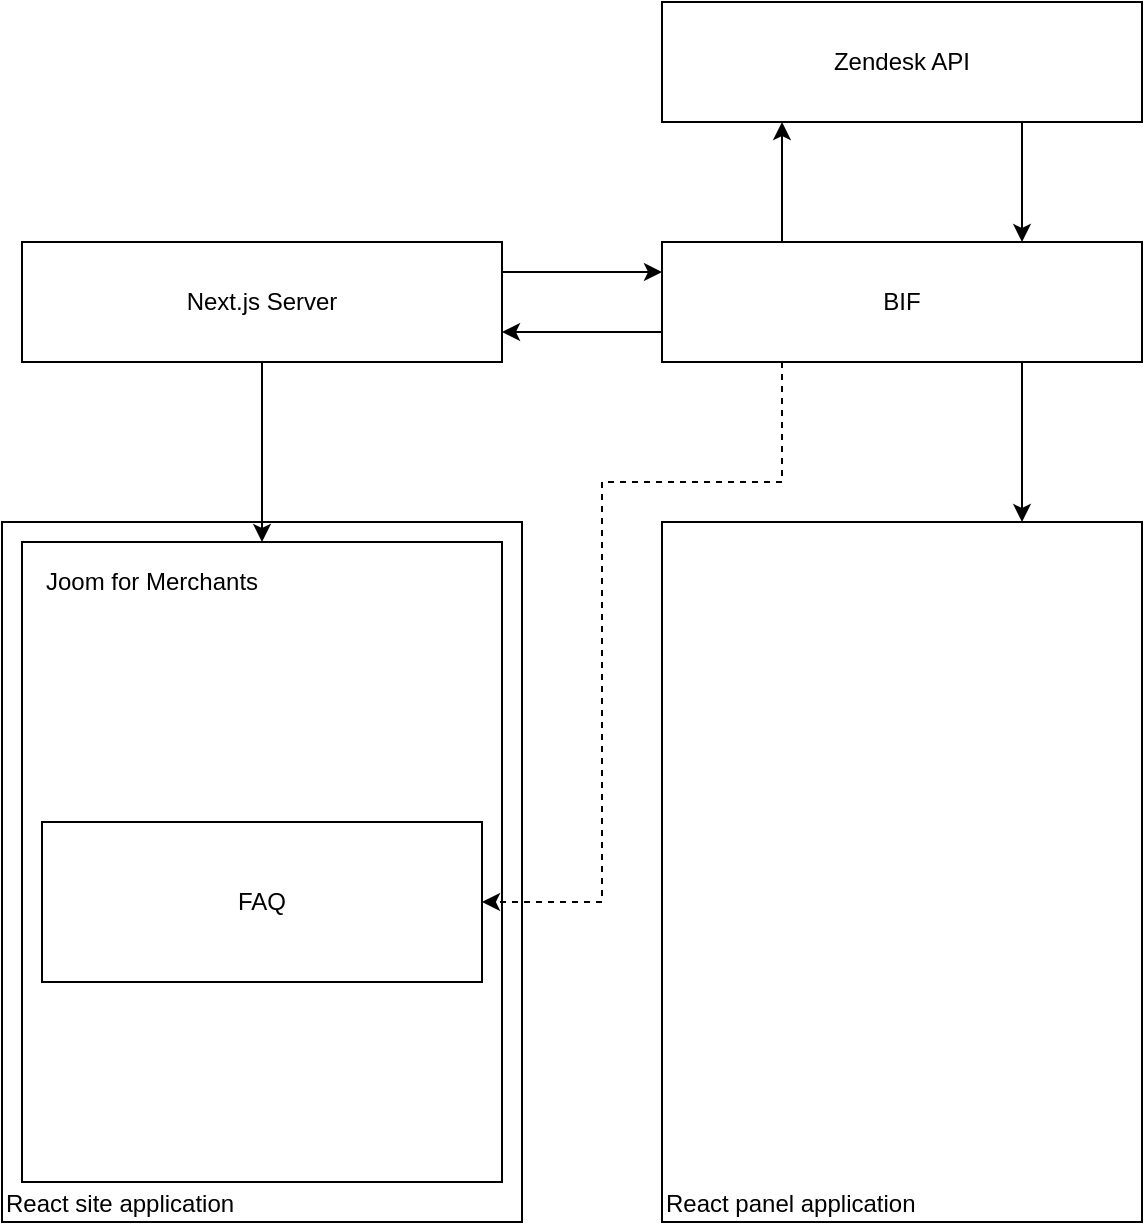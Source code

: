<mxfile version="14.7.9" type="github">
  <diagram id="DSSoJJGQB_0jT_FpW2hz" name="Page-1">
    <mxGraphModel dx="1426" dy="2058" grid="1" gridSize="10" guides="1" tooltips="1" connect="1" arrows="1" fold="1" page="1" pageScale="1" pageWidth="827" pageHeight="1169" math="0" shadow="0">
      <root>
        <mxCell id="0" />
        <mxCell id="1" parent="0" />
        <mxCell id="0bLyO6hEo1IjD0arP0Xv-15" value="React site application" style="rounded=0;whiteSpace=wrap;html=1;align=left;verticalAlign=bottom;" vertex="1" parent="1">
          <mxGeometry x="110" y="150" width="260" height="350" as="geometry" />
        </mxCell>
        <mxCell id="0bLyO6hEo1IjD0arP0Xv-1" value="" style="rounded=0;whiteSpace=wrap;html=1;" vertex="1" parent="1">
          <mxGeometry x="120" y="160" width="240" height="320" as="geometry" />
        </mxCell>
        <mxCell id="0bLyO6hEo1IjD0arP0Xv-2" value="Joom for Merchants" style="text;html=1;strokeColor=none;fillColor=none;align=left;verticalAlign=middle;whiteSpace=wrap;rounded=0;" vertex="1" parent="1">
          <mxGeometry x="130" y="170" width="140" height="20" as="geometry" />
        </mxCell>
        <mxCell id="0bLyO6hEo1IjD0arP0Xv-3" value="FAQ" style="rounded=0;whiteSpace=wrap;html=1;align=center;" vertex="1" parent="1">
          <mxGeometry x="130" y="300" width="220" height="80" as="geometry" />
        </mxCell>
        <mxCell id="0bLyO6hEo1IjD0arP0Xv-5" style="edgeStyle=orthogonalEdgeStyle;rounded=0;orthogonalLoop=1;jettySize=auto;html=1;" edge="1" parent="1" source="0bLyO6hEo1IjD0arP0Xv-4" target="0bLyO6hEo1IjD0arP0Xv-1">
          <mxGeometry relative="1" as="geometry" />
        </mxCell>
        <mxCell id="0bLyO6hEo1IjD0arP0Xv-8" style="edgeStyle=orthogonalEdgeStyle;rounded=0;orthogonalLoop=1;jettySize=auto;html=1;entryX=0;entryY=0.25;entryDx=0;entryDy=0;exitX=1;exitY=0.25;exitDx=0;exitDy=0;" edge="1" parent="1" source="0bLyO6hEo1IjD0arP0Xv-4" target="0bLyO6hEo1IjD0arP0Xv-7">
          <mxGeometry relative="1" as="geometry" />
        </mxCell>
        <mxCell id="0bLyO6hEo1IjD0arP0Xv-4" value="Next.js Server" style="rounded=0;whiteSpace=wrap;html=1;align=center;" vertex="1" parent="1">
          <mxGeometry x="120" y="10" width="240" height="60" as="geometry" />
        </mxCell>
        <mxCell id="0bLyO6hEo1IjD0arP0Xv-9" style="edgeStyle=orthogonalEdgeStyle;rounded=0;orthogonalLoop=1;jettySize=auto;html=1;entryX=1;entryY=0.75;entryDx=0;entryDy=0;exitX=0;exitY=0.75;exitDx=0;exitDy=0;" edge="1" parent="1" source="0bLyO6hEo1IjD0arP0Xv-7" target="0bLyO6hEo1IjD0arP0Xv-4">
          <mxGeometry relative="1" as="geometry" />
        </mxCell>
        <mxCell id="0bLyO6hEo1IjD0arP0Xv-11" style="edgeStyle=orthogonalEdgeStyle;rounded=0;orthogonalLoop=1;jettySize=auto;html=1;entryX=0.25;entryY=1;entryDx=0;entryDy=0;exitX=0.25;exitY=0;exitDx=0;exitDy=0;" edge="1" parent="1" source="0bLyO6hEo1IjD0arP0Xv-7" target="0bLyO6hEo1IjD0arP0Xv-10">
          <mxGeometry relative="1" as="geometry" />
        </mxCell>
        <mxCell id="0bLyO6hEo1IjD0arP0Xv-19" style="edgeStyle=orthogonalEdgeStyle;rounded=0;orthogonalLoop=1;jettySize=auto;html=1;entryX=1;entryY=0.5;entryDx=0;entryDy=0;exitX=0.25;exitY=1;exitDx=0;exitDy=0;dashed=1;" edge="1" parent="1" source="0bLyO6hEo1IjD0arP0Xv-7" target="0bLyO6hEo1IjD0arP0Xv-3">
          <mxGeometry relative="1" as="geometry">
            <Array as="points">
              <mxPoint x="500" y="130" />
              <mxPoint x="410" y="130" />
              <mxPoint x="410" y="340" />
            </Array>
          </mxGeometry>
        </mxCell>
        <mxCell id="0bLyO6hEo1IjD0arP0Xv-22" style="edgeStyle=orthogonalEdgeStyle;rounded=0;orthogonalLoop=1;jettySize=auto;html=1;entryX=0.75;entryY=0;entryDx=0;entryDy=0;exitX=0.75;exitY=1;exitDx=0;exitDy=0;" edge="1" parent="1" source="0bLyO6hEo1IjD0arP0Xv-7" target="0bLyO6hEo1IjD0arP0Xv-20">
          <mxGeometry relative="1" as="geometry" />
        </mxCell>
        <mxCell id="0bLyO6hEo1IjD0arP0Xv-7" value="BIF" style="rounded=0;whiteSpace=wrap;html=1;align=center;" vertex="1" parent="1">
          <mxGeometry x="440" y="10" width="240" height="60" as="geometry" />
        </mxCell>
        <mxCell id="0bLyO6hEo1IjD0arP0Xv-12" style="edgeStyle=orthogonalEdgeStyle;rounded=0;orthogonalLoop=1;jettySize=auto;html=1;entryX=0.75;entryY=0;entryDx=0;entryDy=0;exitX=0.75;exitY=1;exitDx=0;exitDy=0;" edge="1" parent="1" source="0bLyO6hEo1IjD0arP0Xv-10" target="0bLyO6hEo1IjD0arP0Xv-7">
          <mxGeometry relative="1" as="geometry" />
        </mxCell>
        <mxCell id="0bLyO6hEo1IjD0arP0Xv-10" value="Zendesk API" style="rounded=0;whiteSpace=wrap;html=1;align=center;" vertex="1" parent="1">
          <mxGeometry x="440" y="-110" width="240" height="60" as="geometry" />
        </mxCell>
        <mxCell id="0bLyO6hEo1IjD0arP0Xv-20" value="React panel application" style="rounded=0;whiteSpace=wrap;html=1;align=left;verticalAlign=bottom;" vertex="1" parent="1">
          <mxGeometry x="440" y="150" width="240" height="350" as="geometry" />
        </mxCell>
      </root>
    </mxGraphModel>
  </diagram>
</mxfile>
